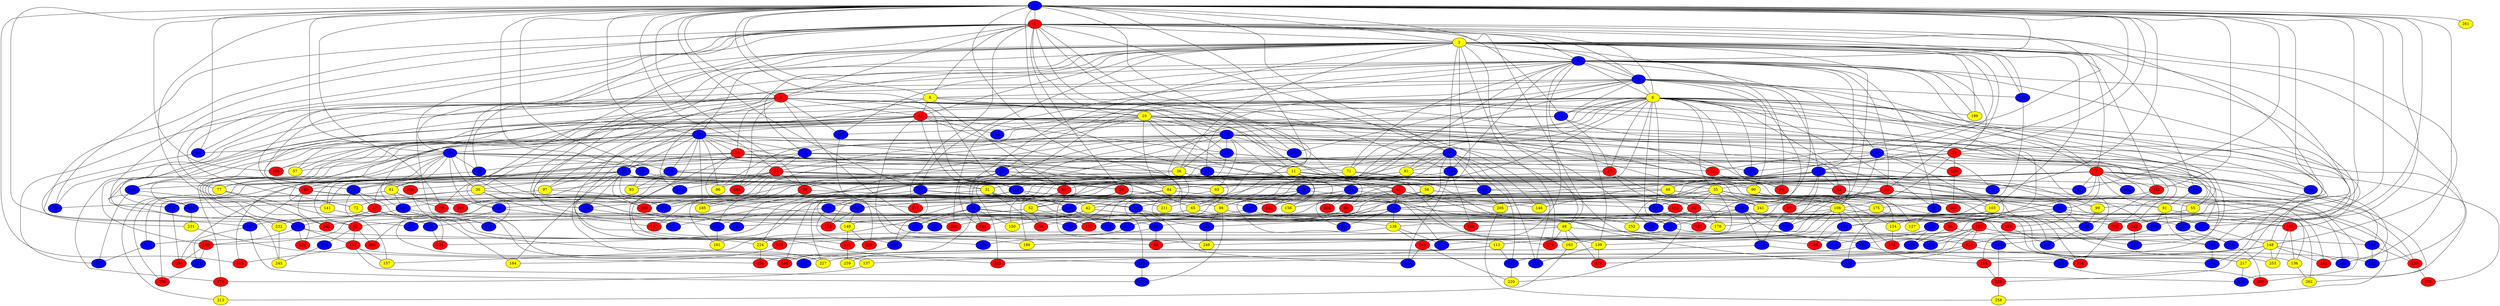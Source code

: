 graph {
0 [style = filled fillcolor = blue];
1 [style = filled fillcolor = red];
2 [style = filled fillcolor = yellow];
3 [style = filled fillcolor = red];
4 [style = filled fillcolor = blue];
5 [style = filled fillcolor = blue];
6 [style = filled fillcolor = yellow];
7 [style = filled fillcolor = red];
8 [style = filled fillcolor = yellow];
9 [style = filled fillcolor = blue];
10 [style = filled fillcolor = yellow];
11 [style = filled fillcolor = yellow];
12 [style = filled fillcolor = red];
13 [style = filled fillcolor = blue];
14 [style = filled fillcolor = blue];
15 [style = filled fillcolor = blue];
16 [style = filled fillcolor = blue];
17 [style = filled fillcolor = blue];
18 [style = filled fillcolor = blue];
19 [style = filled fillcolor = blue];
20 [style = filled fillcolor = blue];
21 [style = filled fillcolor = red];
22 [style = filled fillcolor = blue];
23 [style = filled fillcolor = blue];
24 [style = filled fillcolor = red];
25 [style = filled fillcolor = red];
26 [style = filled fillcolor = blue];
27 [style = filled fillcolor = red];
28 [style = filled fillcolor = red];
29 [style = filled fillcolor = blue];
30 [style = filled fillcolor = yellow];
31 [style = filled fillcolor = yellow];
32 [style = filled fillcolor = blue];
33 [style = filled fillcolor = blue];
34 [style = filled fillcolor = red];
35 [style = filled fillcolor = yellow];
36 [style = filled fillcolor = yellow];
37 [style = filled fillcolor = blue];
38 [style = filled fillcolor = red];
39 [style = filled fillcolor = red];
40 [style = filled fillcolor = red];
41 [style = filled fillcolor = red];
42 [style = filled fillcolor = yellow];
43 [style = filled fillcolor = blue];
44 [style = filled fillcolor = blue];
45 [style = filled fillcolor = blue];
46 [style = filled fillcolor = blue];
47 [style = filled fillcolor = red];
48 [style = filled fillcolor = yellow];
49 [style = filled fillcolor = yellow];
50 [style = filled fillcolor = blue];
51 [style = filled fillcolor = blue];
52 [style = filled fillcolor = yellow];
53 [style = filled fillcolor = blue];
54 [style = filled fillcolor = blue];
55 [style = filled fillcolor = yellow];
56 [style = filled fillcolor = yellow];
57 [style = filled fillcolor = yellow];
58 [style = filled fillcolor = blue];
59 [style = filled fillcolor = blue];
60 [style = filled fillcolor = blue];
61 [style = filled fillcolor = yellow];
62 [style = filled fillcolor = blue];
63 [style = filled fillcolor = blue];
64 [style = filled fillcolor = blue];
65 [style = filled fillcolor = yellow];
66 [style = filled fillcolor = blue];
67 [style = filled fillcolor = blue];
68 [style = filled fillcolor = red];
69 [style = filled fillcolor = blue];
70 [style = filled fillcolor = blue];
71 [style = filled fillcolor = yellow];
72 [style = filled fillcolor = yellow];
73 [style = filled fillcolor = blue];
74 [style = filled fillcolor = red];
75 [style = filled fillcolor = blue];
76 [style = filled fillcolor = blue];
77 [style = filled fillcolor = yellow];
78 [style = filled fillcolor = blue];
79 [style = filled fillcolor = red];
80 [style = filled fillcolor = red];
81 [style = filled fillcolor = yellow];
82 [style = filled fillcolor = red];
83 [style = filled fillcolor = yellow];
84 [style = filled fillcolor = yellow];
85 [style = filled fillcolor = blue];
86 [style = filled fillcolor = yellow];
87 [style = filled fillcolor = red];
88 [style = filled fillcolor = red];
89 [style = filled fillcolor = red];
90 [style = filled fillcolor = yellow];
91 [style = filled fillcolor = yellow];
92 [style = filled fillcolor = blue];
93 [style = filled fillcolor = yellow];
94 [style = filled fillcolor = red];
95 [style = filled fillcolor = red];
96 [style = filled fillcolor = red];
97 [style = filled fillcolor = yellow];
98 [style = filled fillcolor = yellow];
99 [style = filled fillcolor = yellow];
100 [style = filled fillcolor = red];
101 [style = filled fillcolor = blue];
102 [style = filled fillcolor = blue];
103 [style = filled fillcolor = yellow];
104 [style = filled fillcolor = blue];
105 [style = filled fillcolor = red];
106 [style = filled fillcolor = yellow];
107 [style = filled fillcolor = blue];
108 [style = filled fillcolor = blue];
109 [style = filled fillcolor = red];
110 [style = filled fillcolor = blue];
111 [style = filled fillcolor = red];
112 [style = filled fillcolor = red];
113 [style = filled fillcolor = yellow];
114 [style = filled fillcolor = blue];
115 [style = filled fillcolor = blue];
116 [style = filled fillcolor = blue];
117 [style = filled fillcolor = blue];
118 [style = filled fillcolor = blue];
119 [style = filled fillcolor = red];
120 [style = filled fillcolor = blue];
121 [style = filled fillcolor = blue];
122 [style = filled fillcolor = red];
123 [style = filled fillcolor = red];
124 [style = filled fillcolor = blue];
125 [style = filled fillcolor = blue];
126 [style = filled fillcolor = red];
127 [style = filled fillcolor = yellow];
128 [style = filled fillcolor = blue];
129 [style = filled fillcolor = blue];
130 [style = filled fillcolor = blue];
131 [style = filled fillcolor = blue];
132 [style = filled fillcolor = red];
133 [style = filled fillcolor = red];
134 [style = filled fillcolor = yellow];
135 [style = filled fillcolor = red];
136 [style = filled fillcolor = yellow];
137 [style = filled fillcolor = yellow];
138 [style = filled fillcolor = yellow];
139 [style = filled fillcolor = yellow];
140 [style = filled fillcolor = red];
141 [style = filled fillcolor = yellow];
142 [style = filled fillcolor = red];
143 [style = filled fillcolor = blue];
144 [style = filled fillcolor = blue];
145 [style = filled fillcolor = blue];
146 [style = filled fillcolor = yellow];
147 [style = filled fillcolor = blue];
148 [style = filled fillcolor = yellow];
149 [style = filled fillcolor = yellow];
150 [style = filled fillcolor = yellow];
151 [style = filled fillcolor = blue];
152 [style = filled fillcolor = blue];
153 [style = filled fillcolor = red];
154 [style = filled fillcolor = blue];
155 [style = filled fillcolor = blue];
156 [style = filled fillcolor = yellow];
157 [style = filled fillcolor = yellow];
158 [style = filled fillcolor = blue];
159 [style = filled fillcolor = red];
160 [style = filled fillcolor = blue];
161 [style = filled fillcolor = yellow];
162 [style = filled fillcolor = red];
163 [style = filled fillcolor = yellow];
164 [style = filled fillcolor = blue];
165 [style = filled fillcolor = red];
166 [style = filled fillcolor = blue];
167 [style = filled fillcolor = blue];
168 [style = filled fillcolor = red];
169 [style = filled fillcolor = red];
170 [style = filled fillcolor = red];
171 [style = filled fillcolor = red];
172 [style = filled fillcolor = red];
173 [style = filled fillcolor = red];
174 [style = filled fillcolor = blue];
175 [style = filled fillcolor = yellow];
176 [style = filled fillcolor = blue];
177 [style = filled fillcolor = red];
178 [style = filled fillcolor = yellow];
179 [style = filled fillcolor = red];
180 [style = filled fillcolor = blue];
181 [style = filled fillcolor = blue];
182 [style = filled fillcolor = blue];
183 [style = filled fillcolor = red];
184 [style = filled fillcolor = yellow];
185 [style = filled fillcolor = yellow];
186 [style = filled fillcolor = yellow];
187 [style = filled fillcolor = red];
188 [style = filled fillcolor = blue];
189 [style = filled fillcolor = yellow];
190 [style = filled fillcolor = blue];
191 [style = filled fillcolor = blue];
192 [style = filled fillcolor = blue];
193 [style = filled fillcolor = blue];
194 [style = filled fillcolor = blue];
195 [style = filled fillcolor = red];
196 [style = filled fillcolor = blue];
197 [style = filled fillcolor = blue];
198 [style = filled fillcolor = red];
199 [style = filled fillcolor = blue];
200 [style = filled fillcolor = red];
201 [style = filled fillcolor = red];
202 [style = filled fillcolor = blue];
203 [style = filled fillcolor = red];
204 [style = filled fillcolor = red];
205 [style = filled fillcolor = yellow];
206 [style = filled fillcolor = blue];
207 [style = filled fillcolor = blue];
208 [style = filled fillcolor = blue];
209 [style = filled fillcolor = red];
210 [style = filled fillcolor = blue];
211 [style = filled fillcolor = yellow];
212 [style = filled fillcolor = red];
213 [style = filled fillcolor = yellow];
214 [style = filled fillcolor = blue];
215 [style = filled fillcolor = blue];
216 [style = filled fillcolor = blue];
217 [style = filled fillcolor = yellow];
218 [style = filled fillcolor = red];
219 [style = filled fillcolor = blue];
220 [style = filled fillcolor = yellow];
221 [style = filled fillcolor = blue];
222 [style = filled fillcolor = blue];
223 [style = filled fillcolor = red];
224 [style = filled fillcolor = yellow];
225 [style = filled fillcolor = blue];
226 [style = filled fillcolor = red];
227 [style = filled fillcolor = yellow];
228 [style = filled fillcolor = red];
229 [style = filled fillcolor = blue];
230 [style = filled fillcolor = red];
231 [style = filled fillcolor = yellow];
232 [style = filled fillcolor = yellow];
233 [style = filled fillcolor = red];
234 [style = filled fillcolor = red];
235 [style = filled fillcolor = red];
236 [style = filled fillcolor = red];
237 [style = filled fillcolor = red];
238 [style = filled fillcolor = blue];
239 [style = filled fillcolor = blue];
240 [style = filled fillcolor = red];
241 [style = filled fillcolor = yellow];
242 [style = filled fillcolor = red];
243 [style = filled fillcolor = blue];
244 [style = filled fillcolor = blue];
245 [style = filled fillcolor = yellow];
246 [style = filled fillcolor = yellow];
247 [style = filled fillcolor = blue];
248 [style = filled fillcolor = red];
249 [style = filled fillcolor = red];
250 [style = filled fillcolor = red];
251 [style = filled fillcolor = blue];
252 [style = filled fillcolor = yellow];
253 [style = filled fillcolor = yellow];
254 [style = filled fillcolor = red];
255 [style = filled fillcolor = blue];
256 [style = filled fillcolor = blue];
257 [style = filled fillcolor = blue];
258 [style = filled fillcolor = yellow];
259 [style = filled fillcolor = yellow];
260 [style = filled fillcolor = red];
261 [style = filled fillcolor = yellow];
262 [style = filled fillcolor = yellow];
0 -- 4;
0 -- 3;
0 -- 2;
0 -- 1;
0 -- 8;
0 -- 9;
0 -- 14;
0 -- 17;
0 -- 19;
0 -- 25;
0 -- 26;
0 -- 34;
0 -- 37;
0 -- 39;
0 -- 44;
0 -- 46;
0 -- 48;
0 -- 51;
0 -- 52;
0 -- 64;
0 -- 65;
0 -- 67;
0 -- 75;
0 -- 79;
0 -- 99;
0 -- 104;
0 -- 119;
0 -- 121;
0 -- 132;
0 -- 148;
0 -- 151;
0 -- 196;
0 -- 197;
0 -- 198;
0 -- 223;
0 -- 242;
0 -- 261;
1 -- 2;
1 -- 3;
1 -- 4;
1 -- 5;
1 -- 6;
1 -- 8;
1 -- 9;
1 -- 10;
1 -- 15;
1 -- 16;
1 -- 26;
1 -- 28;
1 -- 41;
1 -- 70;
1 -- 72;
1 -- 74;
1 -- 77;
1 -- 79;
1 -- 82;
1 -- 107;
1 -- 120;
1 -- 154;
1 -- 168;
1 -- 180;
1 -- 210;
1 -- 212;
2 -- 3;
2 -- 4;
2 -- 5;
2 -- 7;
2 -- 9;
2 -- 12;
2 -- 14;
2 -- 18;
2 -- 20;
2 -- 24;
2 -- 32;
2 -- 36;
2 -- 45;
2 -- 48;
2 -- 50;
2 -- 59;
2 -- 63;
2 -- 75;
2 -- 85;
2 -- 94;
2 -- 96;
2 -- 103;
2 -- 109;
2 -- 115;
2 -- 132;
2 -- 154;
2 -- 167;
2 -- 179;
2 -- 189;
2 -- 204;
2 -- 255;
3 -- 11;
3 -- 12;
3 -- 13;
3 -- 21;
3 -- 25;
3 -- 29;
3 -- 38;
3 -- 41;
3 -- 57;
3 -- 70;
3 -- 101;
3 -- 116;
3 -- 118;
3 -- 167;
3 -- 171;
3 -- 181;
3 -- 193;
3 -- 201;
3 -- 202;
3 -- 240;
3 -- 243;
3 -- 247;
4 -- 5;
4 -- 6;
4 -- 7;
4 -- 13;
4 -- 19;
4 -- 22;
4 -- 24;
4 -- 25;
4 -- 30;
4 -- 71;
4 -- 85;
4 -- 92;
4 -- 97;
4 -- 102;
4 -- 112;
4 -- 126;
4 -- 135;
4 -- 139;
4 -- 165;
4 -- 189;
4 -- 201;
4 -- 211;
5 -- 6;
5 -- 7;
5 -- 8;
5 -- 15;
5 -- 16;
5 -- 17;
5 -- 19;
5 -- 20;
5 -- 60;
5 -- 64;
5 -- 71;
5 -- 90;
5 -- 133;
5 -- 154;
5 -- 180;
6 -- 10;
6 -- 15;
6 -- 27;
6 -- 35;
6 -- 42;
6 -- 43;
6 -- 54;
6 -- 55;
6 -- 57;
6 -- 62;
6 -- 76;
6 -- 78;
6 -- 81;
6 -- 83;
6 -- 92;
6 -- 94;
6 -- 106;
6 -- 124;
6 -- 145;
6 -- 169;
6 -- 189;
6 -- 190;
6 -- 207;
6 -- 228;
6 -- 229;
6 -- 251;
7 -- 33;
7 -- 35;
7 -- 37;
7 -- 49;
7 -- 53;
7 -- 58;
7 -- 60;
7 -- 91;
7 -- 120;
7 -- 132;
7 -- 137;
7 -- 160;
7 -- 161;
7 -- 205;
7 -- 209;
7 -- 210;
7 -- 254;
7 -- 256;
7 -- 262;
8 -- 10;
8 -- 12;
8 -- 40;
8 -- 95;
8 -- 97;
8 -- 110;
9 -- 11;
9 -- 13;
9 -- 33;
9 -- 39;
9 -- 81;
9 -- 85;
9 -- 98;
9 -- 146;
9 -- 177;
9 -- 181;
9 -- 191;
10 -- 11;
10 -- 16;
10 -- 18;
10 -- 20;
10 -- 23;
10 -- 34;
10 -- 54;
10 -- 56;
10 -- 72;
10 -- 74;
10 -- 84;
10 -- 86;
10 -- 90;
10 -- 121;
10 -- 171;
10 -- 245;
11 -- 33;
11 -- 38;
11 -- 46;
11 -- 97;
11 -- 117;
11 -- 143;
11 -- 147;
11 -- 153;
11 -- 168;
12 -- 14;
12 -- 17;
12 -- 24;
12 -- 29;
12 -- 31;
12 -- 43;
12 -- 55;
12 -- 60;
12 -- 116;
12 -- 125;
12 -- 140;
12 -- 186;
12 -- 198;
12 -- 202;
12 -- 238;
13 -- 100;
13 -- 188;
13 -- 250;
14 -- 18;
14 -- 21;
14 -- 22;
14 -- 23;
14 -- 26;
14 -- 42;
14 -- 51;
14 -- 64;
14 -- 76;
14 -- 77;
14 -- 86;
14 -- 148;
14 -- 176;
14 -- 185;
14 -- 190;
14 -- 227;
14 -- 237;
15 -- 27;
15 -- 46;
15 -- 167;
15 -- 232;
16 -- 21;
16 -- 22;
16 -- 29;
16 -- 31;
16 -- 36;
16 -- 50;
16 -- 62;
16 -- 78;
16 -- 83;
16 -- 99;
16 -- 127;
16 -- 131;
16 -- 134;
16 -- 180;
16 -- 187;
16 -- 192;
16 -- 233;
16 -- 248;
17 -- 32;
17 -- 37;
17 -- 69;
17 -- 75;
17 -- 179;
17 -- 193;
18 -- 34;
18 -- 45;
18 -- 47;
18 -- 71;
18 -- 156;
18 -- 162;
18 -- 240;
19 -- 38;
19 -- 40;
19 -- 49;
19 -- 87;
19 -- 114;
19 -- 158;
19 -- 162;
19 -- 225;
19 -- 230;
19 -- 252;
19 -- 258;
20 -- 51;
20 -- 103;
20 -- 146;
20 -- 147;
20 -- 159;
20 -- 208;
21 -- 23;
21 -- 32;
21 -- 56;
21 -- 65;
21 -- 66;
21 -- 84;
21 -- 143;
21 -- 233;
22 -- 28;
22 -- 50;
22 -- 73;
22 -- 119;
22 -- 142;
22 -- 185;
22 -- 195;
23 -- 28;
23 -- 30;
23 -- 31;
23 -- 35;
23 -- 49;
23 -- 109;
23 -- 116;
23 -- 141;
23 -- 158;
23 -- 160;
23 -- 184;
23 -- 213;
23 -- 223;
23 -- 229;
23 -- 236;
24 -- 53;
24 -- 55;
24 -- 58;
24 -- 87;
24 -- 91;
24 -- 100;
24 -- 104;
24 -- 241;
24 -- 246;
25 -- 81;
25 -- 102;
25 -- 106;
25 -- 141;
25 -- 159;
25 -- 190;
25 -- 235;
25 -- 242;
26 -- 27;
26 -- 30;
26 -- 36;
26 -- 40;
26 -- 45;
26 -- 57;
26 -- 61;
26 -- 66;
26 -- 67;
26 -- 82;
26 -- 122;
26 -- 198;
26 -- 203;
27 -- 68;
27 -- 84;
27 -- 178;
28 -- 52;
28 -- 59;
28 -- 186;
28 -- 207;
28 -- 246;
29 -- 74;
29 -- 101;
29 -- 161;
29 -- 183;
30 -- 42;
30 -- 72;
30 -- 152;
30 -- 155;
30 -- 219;
30 -- 238;
31 -- 89;
31 -- 108;
31 -- 138;
31 -- 221;
32 -- 47;
32 -- 157;
32 -- 224;
33 -- 80;
33 -- 134;
33 -- 205;
34 -- 39;
34 -- 44;
34 -- 86;
34 -- 93;
34 -- 95;
34 -- 101;
34 -- 118;
34 -- 129;
34 -- 240;
35 -- 47;
35 -- 52;
35 -- 53;
35 -- 66;
35 -- 68;
35 -- 73;
35 -- 88;
35 -- 103;
35 -- 207;
35 -- 212;
35 -- 217;
35 -- 218;
35 -- 241;
35 -- 243;
35 -- 244;
36 -- 41;
36 -- 80;
36 -- 114;
36 -- 126;
38 -- 99;
39 -- 155;
39 -- 185;
39 -- 211;
40 -- 44;
40 -- 158;
40 -- 197;
40 -- 249;
41 -- 58;
41 -- 80;
41 -- 133;
41 -- 142;
41 -- 146;
41 -- 156;
41 -- 205;
42 -- 48;
42 -- 192;
42 -- 195;
42 -- 225;
44 -- 63;
44 -- 100;
44 -- 188;
45 -- 77;
45 -- 212;
46 -- 124;
47 -- 78;
47 -- 184;
47 -- 222;
47 -- 232;
48 -- 128;
48 -- 163;
48 -- 170;
48 -- 173;
48 -- 179;
49 -- 70;
49 -- 92;
49 -- 125;
49 -- 260;
50 -- 91;
51 -- 61;
51 -- 62;
51 -- 88;
51 -- 93;
51 -- 169;
51 -- 173;
52 -- 89;
52 -- 177;
52 -- 197;
53 -- 63;
53 -- 121;
53 -- 124;
53 -- 164;
53 -- 206;
53 -- 262;
54 -- 117;
54 -- 136;
54 -- 150;
54 -- 200;
54 -- 204;
55 -- 203;
56 -- 68;
56 -- 182;
56 -- 227;
56 -- 241;
58 -- 69;
58 -- 102;
58 -- 107;
58 -- 138;
58 -- 196;
58 -- 249;
59 -- 76;
59 -- 123;
59 -- 135;
59 -- 193;
59 -- 203;
59 -- 214;
60 -- 194;
61 -- 79;
61 -- 125;
61 -- 236;
62 -- 65;
62 -- 98;
62 -- 139;
62 -- 142;
62 -- 163;
63 -- 88;
63 -- 215;
64 -- 231;
65 -- 82;
65 -- 96;
66 -- 107;
66 -- 187;
67 -- 83;
67 -- 93;
68 -- 131;
68 -- 133;
68 -- 242;
71 -- 95;
71 -- 166;
71 -- 178;
71 -- 230;
72 -- 254;
73 -- 96;
73 -- 155;
73 -- 166;
74 -- 94;
75 -- 98;
75 -- 106;
75 -- 117;
75 -- 149;
75 -- 187;
75 -- 224;
76 -- 151;
76 -- 176;
77 -- 206;
77 -- 249;
78 -- 111;
78 -- 113;
78 -- 122;
78 -- 140;
79 -- 174;
80 -- 229;
81 -- 89;
81 -- 90;
81 -- 215;
82 -- 111;
82 -- 200;
82 -- 239;
83 -- 222;
84 -- 108;
84 -- 112;
84 -- 223;
85 -- 115;
85 -- 144;
85 -- 150;
85 -- 157;
85 -- 177;
85 -- 195;
85 -- 259;
87 -- 214;
90 -- 130;
91 -- 104;
91 -- 135;
91 -- 145;
92 -- 127;
95 -- 143;
95 -- 150;
96 -- 145;
96 -- 199;
97 -- 129;
97 -- 202;
98 -- 183;
98 -- 196;
98 -- 257;
99 -- 164;
101 -- 108;
101 -- 109;
101 -- 129;
101 -- 130;
101 -- 175;
102 -- 110;
103 -- 105;
103 -- 134;
104 -- 128;
104 -- 144;
105 -- 110;
105 -- 113;
105 -- 123;
105 -- 128;
105 -- 160;
105 -- 170;
105 -- 186;
105 -- 191;
106 -- 113;
106 -- 120;
106 -- 163;
106 -- 172;
106 -- 182;
106 -- 217;
106 -- 225;
108 -- 114;
108 -- 115;
108 -- 194;
109 -- 153;
110 -- 209;
111 -- 119;
111 -- 136;
111 -- 157;
111 -- 251;
112 -- 138;
112 -- 183;
113 -- 174;
113 -- 191;
113 -- 233;
115 -- 166;
116 -- 141;
116 -- 247;
117 -- 201;
117 -- 252;
120 -- 152;
120 -- 248;
121 -- 123;
121 -- 148;
123 -- 130;
123 -- 137;
123 -- 218;
124 -- 139;
124 -- 152;
124 -- 199;
125 -- 140;
125 -- 182;
125 -- 219;
126 -- 219;
132 -- 164;
132 -- 175;
134 -- 172;
135 -- 136;
135 -- 253;
136 -- 262;
137 -- 171;
138 -- 147;
138 -- 165;
138 -- 224;
139 -- 170;
139 -- 181;
140 -- 216;
140 -- 250;
141 -- 206;
143 -- 149;
143 -- 153;
144 -- 228;
145 -- 194;
148 -- 162;
148 -- 169;
148 -- 210;
148 -- 217;
148 -- 222;
148 -- 253;
149 -- 226;
149 -- 237;
151 -- 208;
151 -- 227;
154 -- 248;
155 -- 161;
158 -- 221;
159 -- 260;
160 -- 230;
160 -- 255;
163 -- 213;
164 -- 172;
164 -- 244;
165 -- 188;
165 -- 220;
166 -- 168;
167 -- 226;
169 -- 228;
171 -- 213;
173 -- 184;
175 -- 178;
175 -- 253;
182 -- 237;
183 -- 244;
191 -- 220;
196 -- 246;
197 -- 216;
197 -- 257;
202 -- 231;
203 -- 218;
205 -- 258;
206 -- 254;
207 -- 220;
208 -- 209;
214 -- 234;
214 -- 255;
215 -- 247;
216 -- 236;
217 -- 251;
222 -- 257;
224 -- 234;
228 -- 258;
230 -- 235;
231 -- 234;
232 -- 245;
237 -- 259;
238 -- 250;
239 -- 245;
242 -- 243;
}
